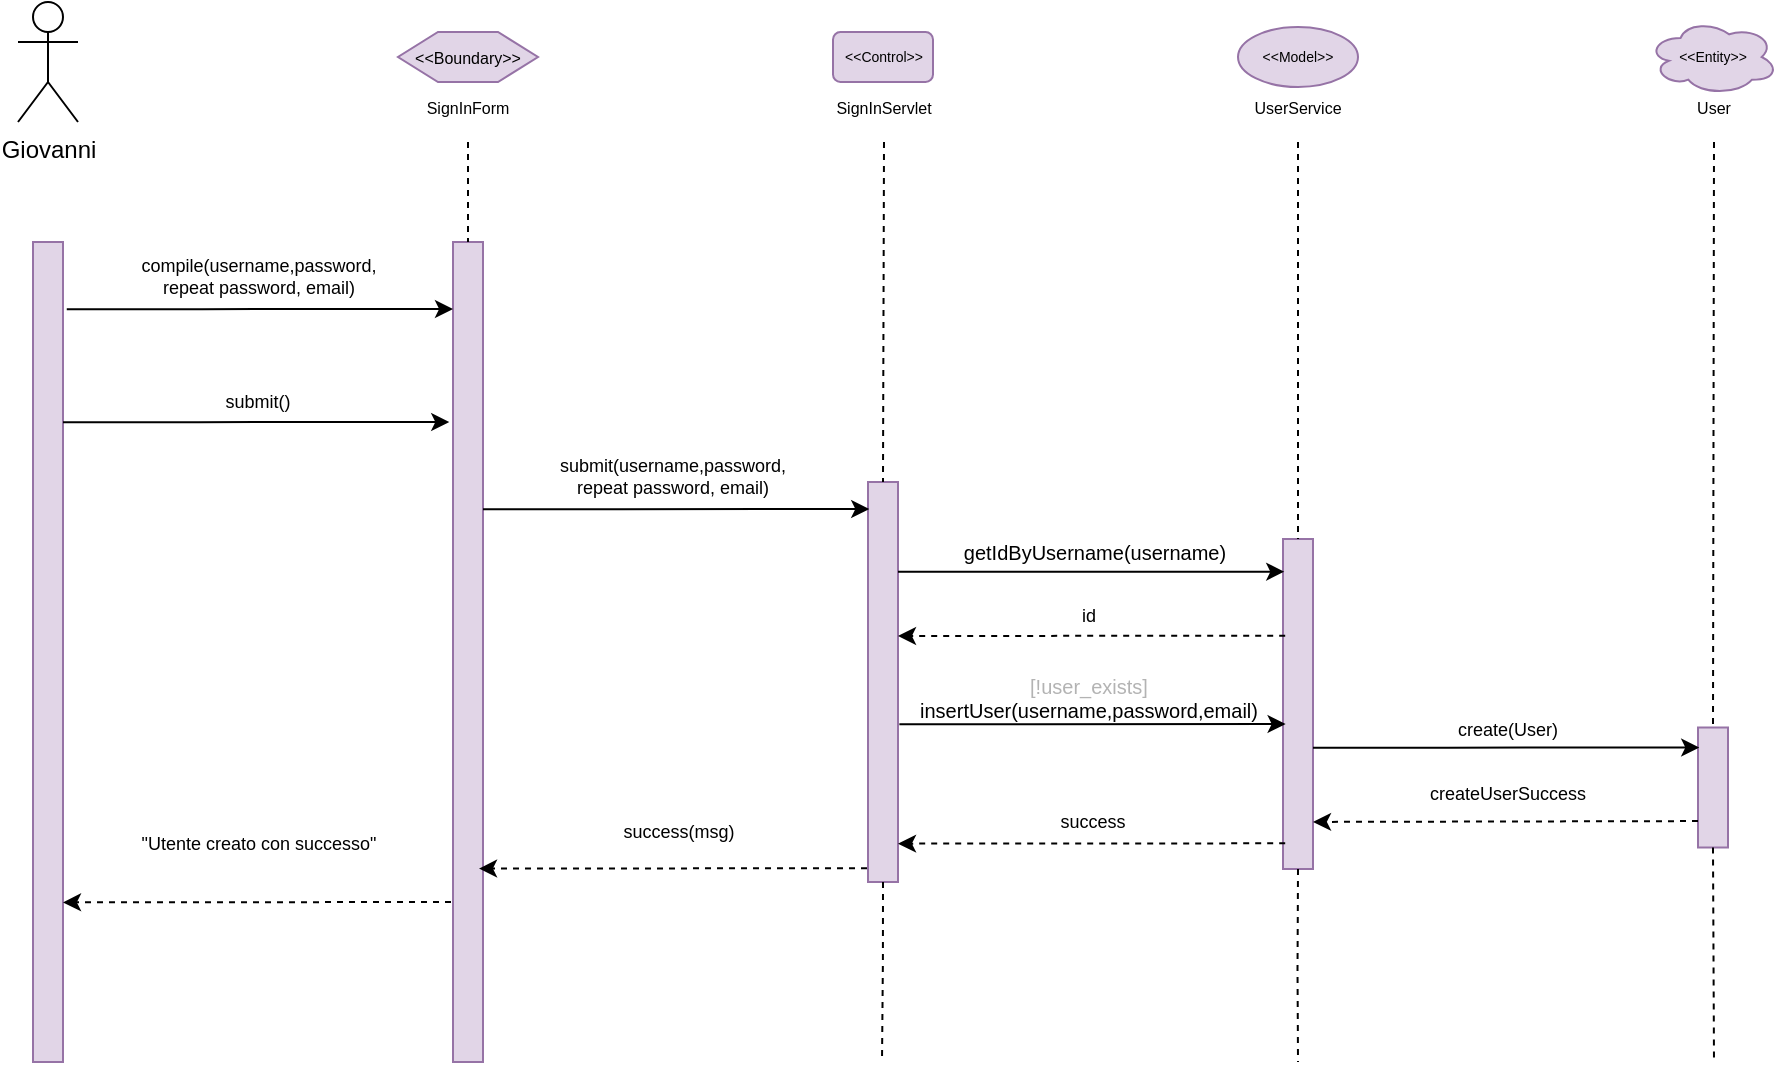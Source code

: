 <mxfile version="15.6.8" type="device"><diagram id="Ff63PXDp9C4ocOk1Cx7F" name="Page-1"><mxGraphModel dx="308" dy="593" grid="1" gridSize="10" guides="1" tooltips="1" connect="1" arrows="1" fold="1" page="1" pageScale="1" pageWidth="827" pageHeight="1169" math="0" shadow="0"><root><mxCell id="0"/><mxCell id="1" parent="0"/><mxCell id="6zgedMiXnLr29zdNhrRE-1" value="Giovanni" style="shape=umlActor;verticalLabelPosition=bottom;verticalAlign=top;html=1;outlineConnect=0;" vertex="1" parent="1"><mxGeometry x="1360" y="690" width="30" height="60" as="geometry"/></mxCell><mxCell id="6zgedMiXnLr29zdNhrRE-2" value="" style="rounded=0;whiteSpace=wrap;html=1;fillColor=#e1d5e7;strokeColor=#9673a6;" vertex="1" parent="1"><mxGeometry x="1367.5" y="810" width="15" height="410" as="geometry"/></mxCell><mxCell id="6zgedMiXnLr29zdNhrRE-3" value="" style="rounded=0;whiteSpace=wrap;html=1;fillColor=#e1d5e7;strokeColor=#9673a6;" vertex="1" parent="1"><mxGeometry x="1577.5" y="810" width="15" height="410" as="geometry"/></mxCell><mxCell id="6zgedMiXnLr29zdNhrRE-4" value="" style="endArrow=none;dashed=1;html=1;rounded=0;fontSize=8;entryX=0.5;entryY=0;entryDx=0;entryDy=0;exitX=0.5;exitY=1;exitDx=0;exitDy=0;" edge="1" parent="1" target="6zgedMiXnLr29zdNhrRE-3"><mxGeometry width="50" height="50" relative="1" as="geometry"><mxPoint x="1585" y="760" as="sourcePoint"/><mxPoint x="1607.5" y="820" as="targetPoint"/></mxGeometry></mxCell><mxCell id="6zgedMiXnLr29zdNhrRE-5" value="&amp;lt;&amp;lt;Boundary&amp;gt;&amp;gt;" style="shape=hexagon;perimeter=hexagonPerimeter2;whiteSpace=wrap;html=1;fixedSize=1;fontSize=8;fillColor=#e1d5e7;strokeColor=#9673a6;" vertex="1" parent="1"><mxGeometry x="1550" y="705" width="70" height="25" as="geometry"/></mxCell><mxCell id="6zgedMiXnLr29zdNhrRE-6" value="&lt;div&gt;SignInForm&lt;br&gt;&lt;/div&gt;" style="text;html=1;strokeColor=none;fillColor=none;align=center;verticalAlign=middle;whiteSpace=wrap;rounded=0;fontSize=8;" vertex="1" parent="1"><mxGeometry x="1570" y="735" width="30" height="15" as="geometry"/></mxCell><mxCell id="6zgedMiXnLr29zdNhrRE-7" value="submit()" style="text;html=1;strokeColor=none;fillColor=none;align=center;verticalAlign=middle;whiteSpace=wrap;rounded=0;fontSize=9;" vertex="1" parent="1"><mxGeometry x="1420" y="880" width="120" height="20" as="geometry"/></mxCell><mxCell id="6zgedMiXnLr29zdNhrRE-8" value="&amp;lt;&amp;lt;Control&amp;gt;&amp;gt;" style="rounded=1;whiteSpace=wrap;html=1;fontSize=7;fillColor=#e1d5e7;strokeColor=#9673a6;" vertex="1" parent="1"><mxGeometry x="1767.5" y="705" width="50" height="25" as="geometry"/></mxCell><mxCell id="6zgedMiXnLr29zdNhrRE-9" value="SignInServlet" style="text;html=1;strokeColor=none;fillColor=none;align=center;verticalAlign=middle;whiteSpace=wrap;rounded=0;fontSize=8;" vertex="1" parent="1"><mxGeometry x="1777.5" y="735" width="30" height="15" as="geometry"/></mxCell><mxCell id="6zgedMiXnLr29zdNhrRE-10" value="" style="rounded=0;whiteSpace=wrap;html=1;fillColor=#e1d5e7;strokeColor=#9673a6;" vertex="1" parent="1"><mxGeometry x="1785" y="930" width="15" height="200" as="geometry"/></mxCell><mxCell id="6zgedMiXnLr29zdNhrRE-11" value="" style="endArrow=none;dashed=1;html=1;rounded=0;fontSize=8;entryX=0.5;entryY=0;entryDx=0;entryDy=0;" edge="1" parent="1" target="6zgedMiXnLr29zdNhrRE-10"><mxGeometry width="50" height="50" relative="1" as="geometry"><mxPoint x="1793" y="760" as="sourcePoint"/><mxPoint x="1837.5" y="833.5" as="targetPoint"/></mxGeometry></mxCell><mxCell id="6zgedMiXnLr29zdNhrRE-12" value="&amp;lt;&amp;lt;Model&amp;gt;&amp;gt;" style="ellipse;whiteSpace=wrap;html=1;fontSize=7;fillColor=#e1d5e7;strokeColor=#9673a6;" vertex="1" parent="1"><mxGeometry x="1970" y="702.5" width="60" height="30" as="geometry"/></mxCell><mxCell id="6zgedMiXnLr29zdNhrRE-13" value="&lt;font color=&quot;#B3B3B3&quot;&gt;[!user_exists] &lt;/font&gt;insertUser(username,password,email)" style="text;html=1;strokeColor=none;fillColor=none;align=center;verticalAlign=middle;whiteSpace=wrap;rounded=0;fontSize=10;" vertex="1" parent="1"><mxGeometry x="1798.75" y="1023.75" width="192.5" height="29" as="geometry"/></mxCell><mxCell id="6zgedMiXnLr29zdNhrRE-14" value="" style="rounded=0;whiteSpace=wrap;html=1;fillColor=#e1d5e7;strokeColor=#9673a6;" vertex="1" parent="1"><mxGeometry x="1992.5" y="958.5" width="15" height="165" as="geometry"/></mxCell><mxCell id="6zgedMiXnLr29zdNhrRE-15" value="" style="endArrow=none;dashed=1;html=1;rounded=0;fontSize=8;entryX=0.5;entryY=0;entryDx=0;entryDy=0;" edge="1" parent="1" target="6zgedMiXnLr29zdNhrRE-14"><mxGeometry width="50" height="50" relative="1" as="geometry"><mxPoint x="2000" y="760" as="sourcePoint"/><mxPoint x="2022.5" y="858.5" as="targetPoint"/></mxGeometry></mxCell><mxCell id="6zgedMiXnLr29zdNhrRE-16" value="UserService" style="text;html=1;strokeColor=none;fillColor=none;align=center;verticalAlign=middle;whiteSpace=wrap;rounded=0;fontSize=8;" vertex="1" parent="1"><mxGeometry x="1985" y="735" width="30" height="15" as="geometry"/></mxCell><mxCell id="6zgedMiXnLr29zdNhrRE-17" value="&lt;font style=&quot;font-size: 9px;&quot;&gt;create(User)&lt;/font&gt;" style="text;html=1;strokeColor=none;fillColor=none;align=center;verticalAlign=middle;whiteSpace=wrap;rounded=0;fontSize=9;" vertex="1" parent="1"><mxGeometry x="2010" y="1043.75" width="190" height="20" as="geometry"/></mxCell><mxCell id="6zgedMiXnLr29zdNhrRE-18" value="&amp;lt;&amp;lt;Entity&amp;gt;&amp;gt;" style="ellipse;shape=cloud;whiteSpace=wrap;html=1;fontSize=7;fillColor=#e1d5e7;strokeColor=#9673a6;" vertex="1" parent="1"><mxGeometry x="2175" y="698.59" width="65" height="37.82" as="geometry"/></mxCell><mxCell id="6zgedMiXnLr29zdNhrRE-19" value="" style="rounded=0;whiteSpace=wrap;html=1;fillColor=#e1d5e7;strokeColor=#9673a6;" vertex="1" parent="1"><mxGeometry x="2200" y="1052.75" width="15" height="60" as="geometry"/></mxCell><mxCell id="6zgedMiXnLr29zdNhrRE-20" value="" style="endArrow=none;dashed=1;html=1;rounded=0;fontSize=8;entryX=0.5;entryY=0;entryDx=0;entryDy=0;" edge="1" parent="1" target="6zgedMiXnLr29zdNhrRE-19"><mxGeometry width="50" height="50" relative="1" as="geometry"><mxPoint x="2208" y="760" as="sourcePoint"/><mxPoint x="2134.66" y="951.25" as="targetPoint"/></mxGeometry></mxCell><mxCell id="6zgedMiXnLr29zdNhrRE-21" value="&lt;div&gt;createUserSuccess&lt;/div&gt;" style="text;html=1;strokeColor=none;fillColor=none;align=center;verticalAlign=middle;whiteSpace=wrap;rounded=0;fontSize=9;" vertex="1" parent="1"><mxGeometry x="2045" y="1083" width="120" height="5" as="geometry"/></mxCell><mxCell id="6zgedMiXnLr29zdNhrRE-22" value="" style="endArrow=classic;html=1;rounded=0;dashed=1;fontSize=7;entryX=1;entryY=0.333;entryDx=0;entryDy=0;entryPerimeter=0;" edge="1" parent="1"><mxGeometry width="50" height="50" relative="1" as="geometry"><mxPoint x="2200" y="1099.54" as="sourcePoint"/><mxPoint x="2007.5" y="1099.96" as="targetPoint"/></mxGeometry></mxCell><mxCell id="6zgedMiXnLr29zdNhrRE-23" value="" style="endArrow=none;dashed=1;html=1;rounded=0;fontSize=8;exitX=0.5;exitY=1;exitDx=0;exitDy=0;" edge="1" parent="1" source="6zgedMiXnLr29zdNhrRE-19"><mxGeometry width="50" height="50" relative="1" as="geometry"><mxPoint x="2134.99" y="1166.25" as="sourcePoint"/><mxPoint x="2208" y="1220" as="targetPoint"/></mxGeometry></mxCell><mxCell id="6zgedMiXnLr29zdNhrRE-24" value="" style="endArrow=none;dashed=1;html=1;rounded=0;fontSize=8;exitX=0.5;exitY=1;exitDx=0;exitDy=0;" edge="1" parent="1" source="6zgedMiXnLr29zdNhrRE-14"><mxGeometry width="50" height="50" relative="1" as="geometry"><mxPoint x="2000.25" y="1143.5" as="sourcePoint"/><mxPoint x="2000" y="1220" as="targetPoint"/><Array as="points"><mxPoint x="1999.76" y="1173.5"/></Array></mxGeometry></mxCell><mxCell id="6zgedMiXnLr29zdNhrRE-25" value="" style="endArrow=none;dashed=1;html=1;rounded=0;fontSize=8;exitX=0.5;exitY=1;exitDx=0;exitDy=0;" edge="1" parent="1" source="6zgedMiXnLr29zdNhrRE-10"><mxGeometry width="50" height="50" relative="1" as="geometry"><mxPoint x="1792.94" y="1140" as="sourcePoint"/><mxPoint x="1792" y="1220" as="targetPoint"/><Array as="points"><mxPoint x="1792.45" y="1170"/></Array></mxGeometry></mxCell><mxCell id="6zgedMiXnLr29zdNhrRE-27" value="User" style="text;html=1;strokeColor=none;fillColor=none;align=center;verticalAlign=middle;whiteSpace=wrap;rounded=0;fontSize=8;" vertex="1" parent="1"><mxGeometry x="2192.5" y="735" width="30" height="15" as="geometry"/></mxCell><mxCell id="6zgedMiXnLr29zdNhrRE-28" value="" style="endArrow=classic;html=1;rounded=0;exitX=1;exitY=0;exitDx=0;exitDy=0;entryX=-0.125;entryY=0.121;entryDx=0;entryDy=0;entryPerimeter=0;" edge="1" parent="1"><mxGeometry width="50" height="50" relative="1" as="geometry"><mxPoint x="1382.5" y="900.07" as="sourcePoint"/><mxPoint x="1575.625" y="900" as="targetPoint"/><Array as="points"><mxPoint x="1430" y="900.07"/><mxPoint x="1450" y="900.07"/></Array></mxGeometry></mxCell><mxCell id="6zgedMiXnLr29zdNhrRE-29" value="" style="endArrow=classic;html=1;rounded=0;exitX=1;exitY=0;exitDx=0;exitDy=0;entryX=-0.125;entryY=0.121;entryDx=0;entryDy=0;entryPerimeter=0;" edge="1" parent="1"><mxGeometry width="50" height="50" relative="1" as="geometry"><mxPoint x="1592.5" y="943.57" as="sourcePoint"/><mxPoint x="1785.625" y="943.5" as="targetPoint"/><Array as="points"><mxPoint x="1640" y="943.57"/><mxPoint x="1660" y="943.57"/></Array></mxGeometry></mxCell><mxCell id="6zgedMiXnLr29zdNhrRE-30" value="&lt;div style=&quot;font-size: 9px&quot;&gt;&lt;font style=&quot;font-size: 9px&quot;&gt;submit(username,password,&lt;/font&gt;&lt;/div&gt;&lt;div style=&quot;font-size: 9px&quot;&gt;&lt;font style=&quot;font-size: 9px&quot;&gt;repeat password, email)&lt;/font&gt;&lt;/div&gt;" style="text;html=1;strokeColor=none;fillColor=none;align=center;verticalAlign=middle;whiteSpace=wrap;rounded=0;fontSize=9;" vertex="1" parent="1"><mxGeometry x="1590" y="910" width="195" height="33.5" as="geometry"/></mxCell><mxCell id="6zgedMiXnLr29zdNhrRE-31" value="" style="endArrow=classic;html=1;rounded=0;exitX=1;exitY=0;exitDx=0;exitDy=0;entryX=-0.125;entryY=0.121;entryDx=0;entryDy=0;entryPerimeter=0;" edge="1" parent="1"><mxGeometry width="50" height="50" relative="1" as="geometry"><mxPoint x="1384.38" y="843.57" as="sourcePoint"/><mxPoint x="1577.505" y="843.5" as="targetPoint"/><Array as="points"><mxPoint x="1431.88" y="843.57"/><mxPoint x="1451.88" y="843.57"/></Array></mxGeometry></mxCell><mxCell id="6zgedMiXnLr29zdNhrRE-32" value="" style="endArrow=classic;html=1;rounded=0;dashed=1;fontSize=7;exitX=-0.047;exitY=0.97;exitDx=0;exitDy=0;exitPerimeter=0;" edge="1" parent="1"><mxGeometry width="50" height="50" relative="1" as="geometry"><mxPoint x="1784.505" y="1123.1" as="sourcePoint"/><mxPoint x="1590.5" y="1123.29" as="targetPoint"/></mxGeometry></mxCell><mxCell id="6zgedMiXnLr29zdNhrRE-33" value="" style="endArrow=classic;html=1;rounded=0;exitX=1;exitY=0;exitDx=0;exitDy=0;entryX=-0.125;entryY=0.121;entryDx=0;entryDy=0;entryPerimeter=0;" edge="1" parent="1"><mxGeometry width="50" height="50" relative="1" as="geometry"><mxPoint x="1800" y="974.93" as="sourcePoint"/><mxPoint x="1993.125" y="974.86" as="targetPoint"/><Array as="points"><mxPoint x="1847.5" y="974.93"/><mxPoint x="1867.5" y="974.93"/></Array></mxGeometry></mxCell><mxCell id="6zgedMiXnLr29zdNhrRE-34" value="&lt;div style=&quot;font-size: 9px;&quot;&gt;&lt;font style=&quot;font-size: 9px;&quot;&gt;compile(username,password,&lt;/font&gt;&lt;/div&gt;&lt;div style=&quot;font-size: 9px;&quot;&gt;&lt;font style=&quot;font-size: 9px;&quot;&gt;repeat password, email)&lt;/font&gt;&lt;/div&gt;" style="text;html=1;strokeColor=none;fillColor=none;align=center;verticalAlign=middle;whiteSpace=wrap;rounded=0;fontSize=9;" vertex="1" parent="1"><mxGeometry x="1382.5" y="810" width="195" height="33.5" as="geometry"/></mxCell><mxCell id="6zgedMiXnLr29zdNhrRE-35" value="success(msg)" style="text;html=1;strokeColor=none;fillColor=none;align=center;verticalAlign=middle;whiteSpace=wrap;rounded=0;fontSize=9;" vertex="1" parent="1"><mxGeometry x="1592.5" y="1090" width="195" height="30" as="geometry"/></mxCell><mxCell id="6zgedMiXnLr29zdNhrRE-36" value="&quot;Utente creato con successo&quot;" style="text;html=1;strokeColor=none;fillColor=none;align=center;verticalAlign=middle;whiteSpace=wrap;rounded=0;fontSize=9;" vertex="1" parent="1"><mxGeometry x="1382.5" y="1094.05" width="195" height="33.5" as="geometry"/></mxCell><mxCell id="6zgedMiXnLr29zdNhrRE-37" value="success" style="text;html=1;strokeColor=none;fillColor=none;align=center;verticalAlign=middle;whiteSpace=wrap;rounded=0;fontSize=9;" vertex="1" parent="1"><mxGeometry x="1799.75" y="1083" width="195" height="33.5" as="geometry"/></mxCell><mxCell id="6zgedMiXnLr29zdNhrRE-38" value="" style="endArrow=classic;html=1;rounded=0;dashed=1;fontSize=7;exitX=0.073;exitY=0.293;exitDx=0;exitDy=0;exitPerimeter=0;" edge="1" parent="1" source="6zgedMiXnLr29zdNhrRE-14"><mxGeometry width="50" height="50" relative="1" as="geometry"><mxPoint x="1989.505" y="1006.6" as="sourcePoint"/><mxPoint x="1800" y="1007.0" as="targetPoint"/></mxGeometry></mxCell><mxCell id="6zgedMiXnLr29zdNhrRE-39" value="id" style="text;html=1;strokeColor=none;fillColor=none;align=center;verticalAlign=middle;whiteSpace=wrap;rounded=0;fontSize=9;" vertex="1" parent="1"><mxGeometry x="1797.5" y="990" width="195" height="13.5" as="geometry"/></mxCell><mxCell id="6zgedMiXnLr29zdNhrRE-40" value="" style="endArrow=classic;html=1;rounded=0;dashed=1;fontSize=7;exitX=0.073;exitY=0.293;exitDx=0;exitDy=0;exitPerimeter=0;" edge="1" parent="1"><mxGeometry width="50" height="50" relative="1" as="geometry"><mxPoint x="1993.595" y="1110.665" as="sourcePoint"/><mxPoint x="1800" y="1110.82" as="targetPoint"/></mxGeometry></mxCell><mxCell id="6zgedMiXnLr29zdNhrRE-41" value="getIdByUsername(username)" style="text;html=1;strokeColor=none;fillColor=none;align=center;verticalAlign=middle;whiteSpace=wrap;rounded=0;fontSize=10;" vertex="1" parent="1"><mxGeometry x="1802.25" y="960" width="192.5" height="10" as="geometry"/></mxCell><mxCell id="6zgedMiXnLr29zdNhrRE-42" value="" style="endArrow=classic;html=1;rounded=0;exitX=1;exitY=0;exitDx=0;exitDy=0;entryX=-0.125;entryY=0.121;entryDx=0;entryDy=0;entryPerimeter=0;" edge="1" parent="1"><mxGeometry width="50" height="50" relative="1" as="geometry"><mxPoint x="1800.69" y="1051.07" as="sourcePoint"/><mxPoint x="1993.815" y="1051.0" as="targetPoint"/><Array as="points"><mxPoint x="1848.19" y="1051.07"/><mxPoint x="1868.19" y="1051.07"/></Array></mxGeometry></mxCell><mxCell id="6zgedMiXnLr29zdNhrRE-43" value="" style="endArrow=classic;html=1;rounded=0;exitX=1;exitY=0;exitDx=0;exitDy=0;entryX=-0.125;entryY=0.121;entryDx=0;entryDy=0;entryPerimeter=0;" edge="1" parent="1"><mxGeometry width="50" height="50" relative="1" as="geometry"><mxPoint x="2007.5" y="1062.82" as="sourcePoint"/><mxPoint x="2200.625" y="1062.75" as="targetPoint"/><Array as="points"><mxPoint x="2055" y="1062.82"/><mxPoint x="2075" y="1062.82"/></Array></mxGeometry></mxCell><mxCell id="6zgedMiXnLr29zdNhrRE-44" value="" style="endArrow=classic;html=1;rounded=0;dashed=1;fontSize=7;exitX=-0.047;exitY=0.97;exitDx=0;exitDy=0;exitPerimeter=0;" edge="1" parent="1"><mxGeometry width="50" height="50" relative="1" as="geometry"><mxPoint x="1576.505" y="1140.0" as="sourcePoint"/><mxPoint x="1382.5" y="1140.19" as="targetPoint"/></mxGeometry></mxCell></root></mxGraphModel></diagram></mxfile>